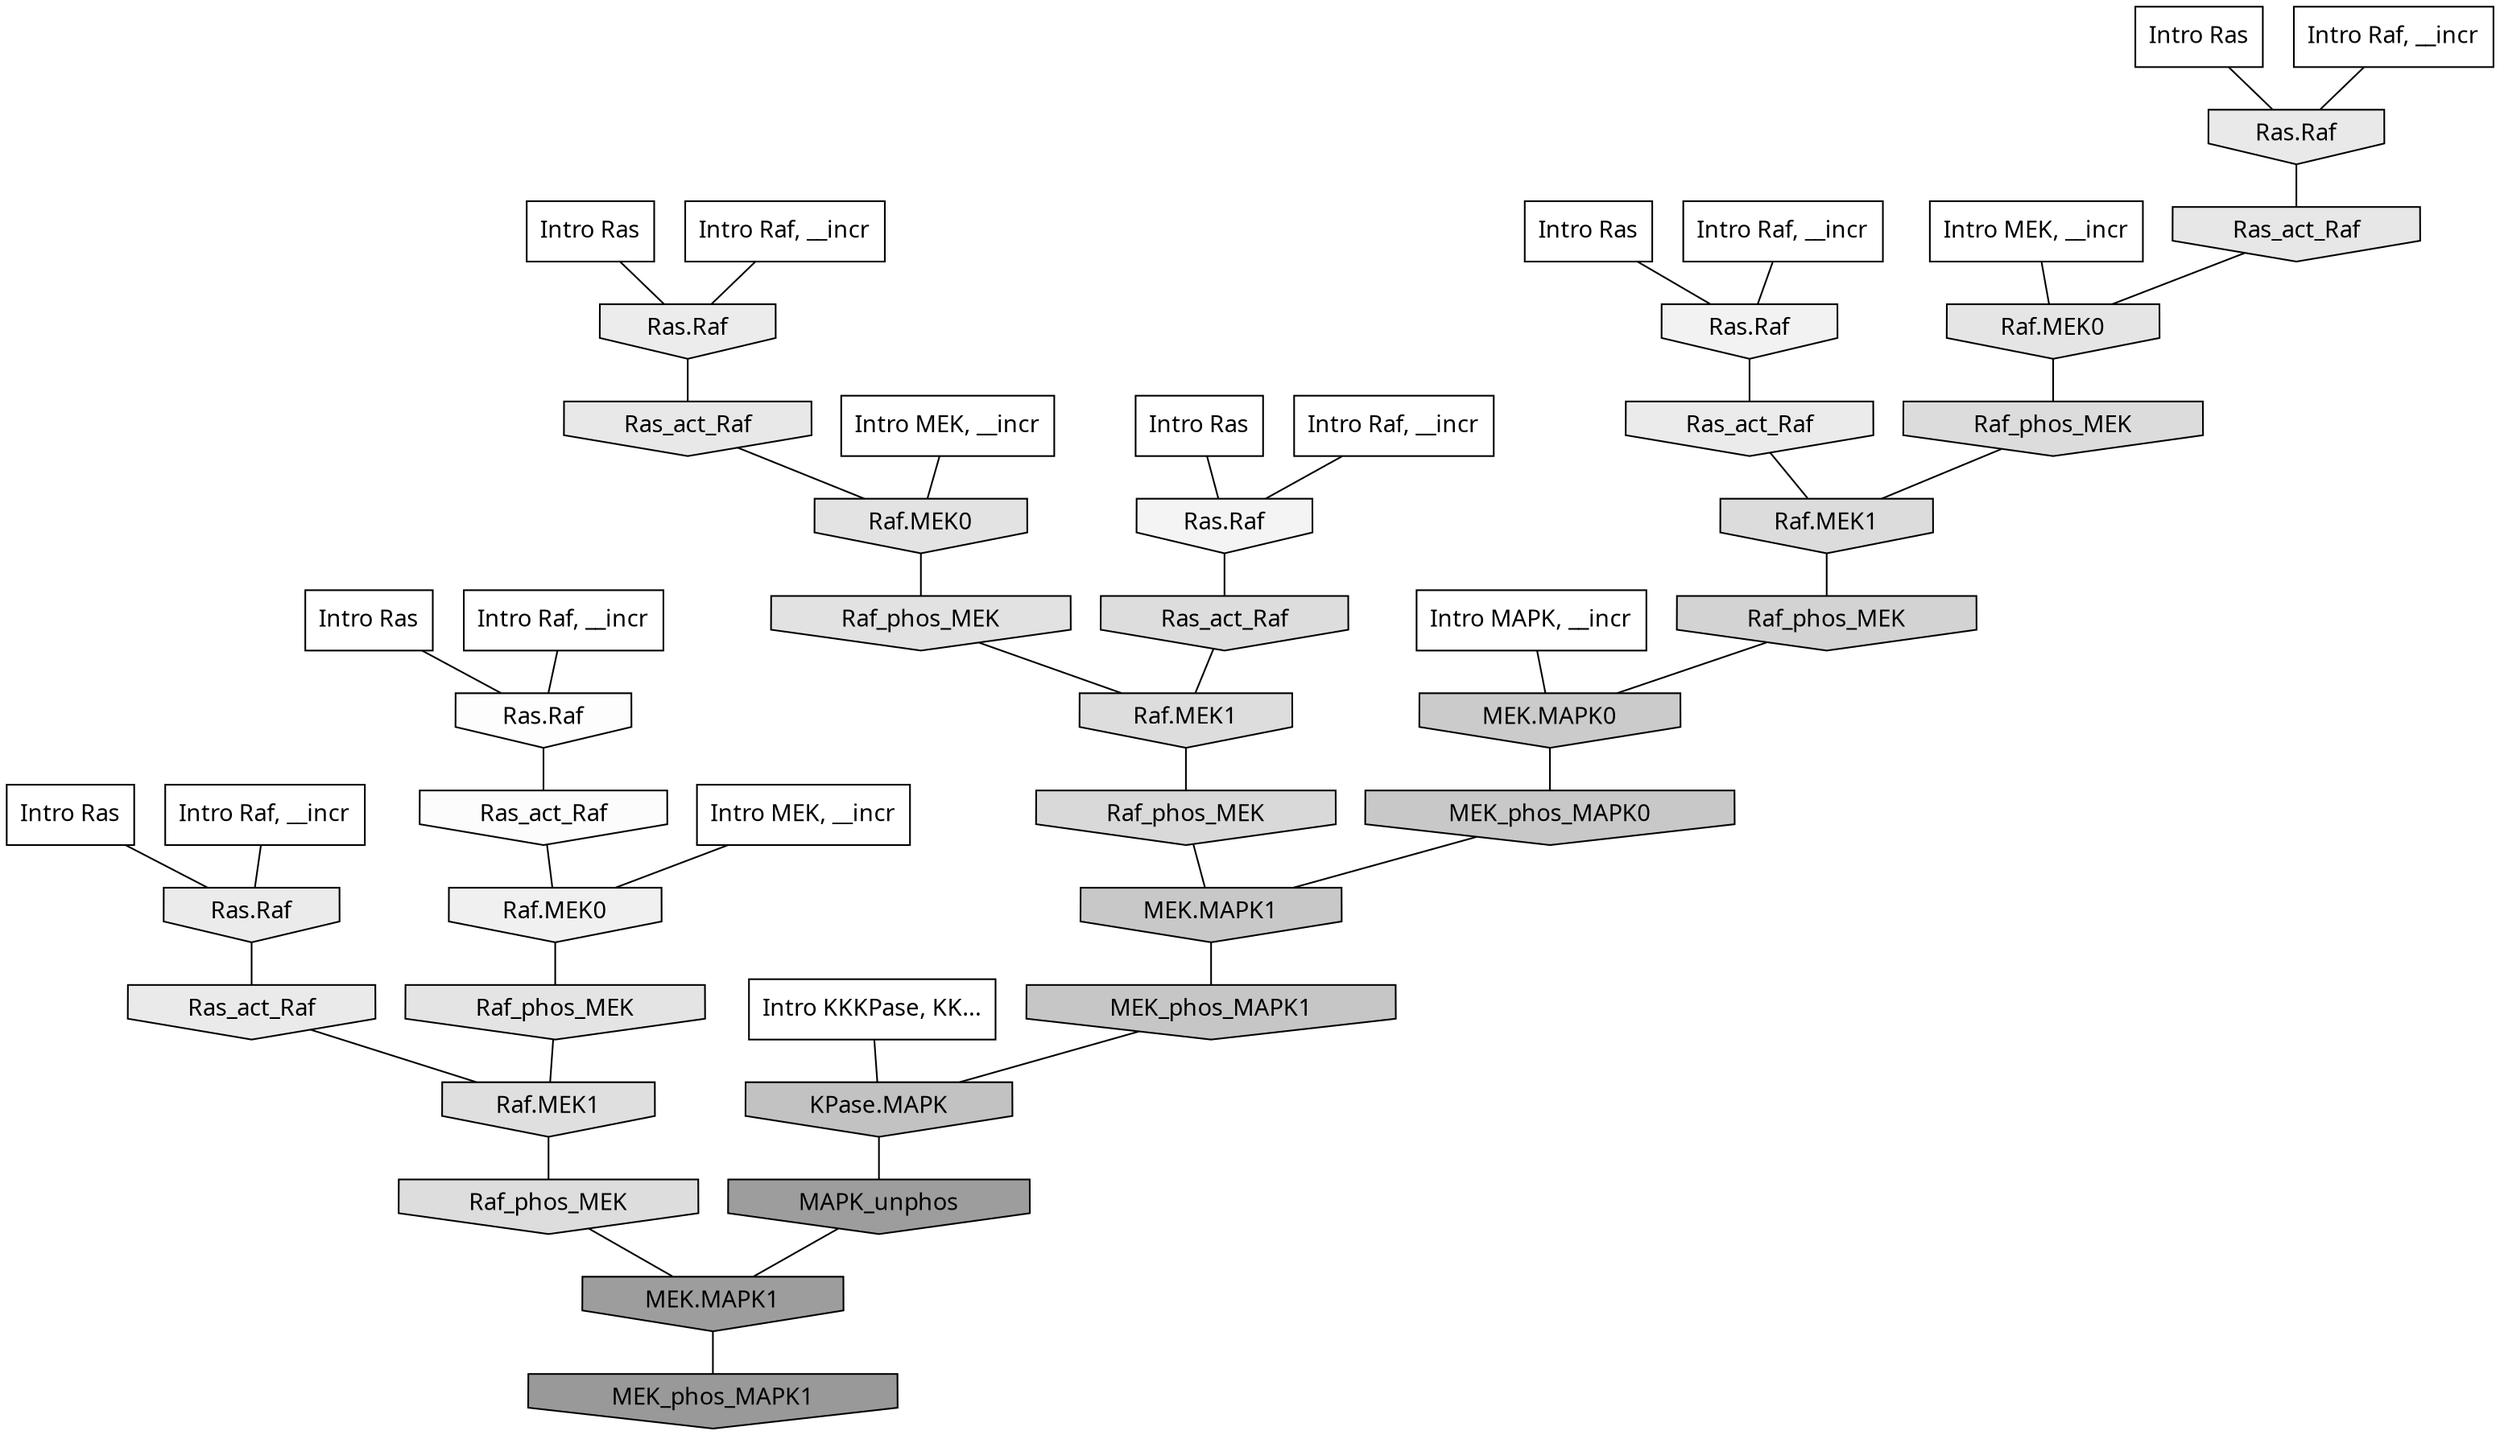 digraph G{
  rankdir="TB";
  ranksep=0.30;
  node [fontname="CMU Serif"];
  edge [fontname="CMU Serif"];
  
  3 [label="Intro Ras", shape=rectangle, style=filled, fillcolor="0.000 0.000 1.000"]
  
  21 [label="Intro Ras", shape=rectangle, style=filled, fillcolor="0.000 0.000 1.000"]
  
  27 [label="Intro Ras", shape=rectangle, style=filled, fillcolor="0.000 0.000 1.000"]
  
  33 [label="Intro Ras", shape=rectangle, style=filled, fillcolor="0.000 0.000 1.000"]
  
  36 [label="Intro Ras", shape=rectangle, style=filled, fillcolor="0.000 0.000 1.000"]
  
  75 [label="Intro Ras", shape=rectangle, style=filled, fillcolor="0.000 0.000 1.000"]
  
  310 [label="Intro Raf, __incr", shape=rectangle, style=filled, fillcolor="0.000 0.000 1.000"]
  
  364 [label="Intro Raf, __incr", shape=rectangle, style=filled, fillcolor="0.000 0.000 1.000"]
  
  591 [label="Intro Raf, __incr", shape=rectangle, style=filled, fillcolor="0.000 0.000 1.000"]
  
  750 [label="Intro Raf, __incr", shape=rectangle, style=filled, fillcolor="0.000 0.000 1.000"]
  
  983 [label="Intro Raf, __incr", shape=rectangle, style=filled, fillcolor="0.000 0.000 1.000"]
  
  1009 [label="Intro Raf, __incr", shape=rectangle, style=filled, fillcolor="0.000 0.000 1.000"]
  
  1127 [label="Intro MEK, __incr", shape=rectangle, style=filled, fillcolor="0.000 0.000 1.000"]
  
  1499 [label="Intro MEK, __incr", shape=rectangle, style=filled, fillcolor="0.000 0.000 1.000"]
  
  2036 [label="Intro MEK, __incr", shape=rectangle, style=filled, fillcolor="0.000 0.000 1.000"]
  
  2452 [label="Intro MAPK, __incr", shape=rectangle, style=filled, fillcolor="0.000 0.000 1.000"]
  
  3173 [label="Intro KKKPase, KK...", shape=rectangle, style=filled, fillcolor="0.000 0.000 1.000"]
  
  3426 [label="Ras.Raf", shape=invhouse, style=filled, fillcolor="0.000 0.000 0.989"]
  
  3447 [label="Ras_act_Raf", shape=invhouse, style=filled, fillcolor="0.000 0.000 0.988"]
  
  4112 [label="Ras.Raf", shape=invhouse, style=filled, fillcolor="0.000 0.000 0.956"]
  
  4353 [label="Ras.Raf", shape=invhouse, style=filled, fillcolor="0.000 0.000 0.946"]
  
  4525 [label="Raf.MEK0", shape=invhouse, style=filled, fillcolor="0.000 0.000 0.940"]
  
  5023 [label="Ras.Raf", shape=invhouse, style=filled, fillcolor="0.000 0.000 0.924"]
  
  5111 [label="Ras.Raf", shape=invhouse, style=filled, fillcolor="0.000 0.000 0.921"]
  
  5147 [label="Ras_act_Raf", shape=invhouse, style=filled, fillcolor="0.000 0.000 0.919"]
  
  5278 [label="Ras_act_Raf", shape=invhouse, style=filled, fillcolor="0.000 0.000 0.916"]
  
  5397 [label="Ras.Raf", shape=invhouse, style=filled, fillcolor="0.000 0.000 0.913"]
  
  5531 [label="Ras_act_Raf", shape=invhouse, style=filled, fillcolor="0.000 0.000 0.908"]
  
  5623 [label="Ras_act_Raf", shape=invhouse, style=filled, fillcolor="0.000 0.000 0.905"]
  
  5863 [label="Raf.MEK0", shape=invhouse, style=filled, fillcolor="0.000 0.000 0.898"]
  
  6122 [label="Raf_phos_MEK", shape=invhouse, style=filled, fillcolor="0.000 0.000 0.891"]
  
  6214 [label="Raf.MEK0", shape=invhouse, style=filled, fillcolor="0.000 0.000 0.889"]
  
  6392 [label="Raf_phos_MEK", shape=invhouse, style=filled, fillcolor="0.000 0.000 0.884"]
  
  6974 [label="Raf.MEK1", shape=invhouse, style=filled, fillcolor="0.000 0.000 0.873"]
  
  7346 [label="Raf_phos_MEK", shape=invhouse, style=filled, fillcolor="0.000 0.000 0.866"]
  
  7442 [label="Ras_act_Raf", shape=invhouse, style=filled, fillcolor="0.000 0.000 0.864"]
  
  7444 [label="Raf.MEK1", shape=invhouse, style=filled, fillcolor="0.000 0.000 0.864"]
  
  7612 [label="Raf_phos_MEK", shape=invhouse, style=filled, fillcolor="0.000 0.000 0.862"]
  
  7709 [label="Raf.MEK1", shape=invhouse, style=filled, fillcolor="0.000 0.000 0.860"]
  
  8385 [label="Raf_phos_MEK", shape=invhouse, style=filled, fillcolor="0.000 0.000 0.849"]
  
  9920 [label="Raf_phos_MEK", shape=invhouse, style=filled, fillcolor="0.000 0.000 0.828"]
  
  13399 [label="MEK.MAPK0", shape=invhouse, style=filled, fillcolor="0.000 0.000 0.793"]
  
  14886 [label="MEK_phos_MAPK0", shape=invhouse, style=filled, fillcolor="0.000 0.000 0.783"]
  
  14940 [label="MEK.MAPK1", shape=invhouse, style=filled, fillcolor="0.000 0.000 0.782"]
  
  15773 [label="MEK_phos_MAPK1", shape=invhouse, style=filled, fillcolor="0.000 0.000 0.774"]
  
  16775 [label="KPase.MAPK", shape=invhouse, style=filled, fillcolor="0.000 0.000 0.761"]
  
  22090 [label="MAPK_unphos", shape=invhouse, style=filled, fillcolor="0.000 0.000 0.617"]
  
  22092 [label="MEK.MAPK1", shape=invhouse, style=filled, fillcolor="0.000 0.000 0.617"]
  
  22569 [label="MEK_phos_MAPK1", shape=invhouse, style=filled, fillcolor="0.000 0.000 0.600"]
  
  
  22092 -> 22569 [dir=none, color="0.000 0.000 0.000"] 
  22090 -> 22092 [dir=none, color="0.000 0.000 0.000"] 
  16775 -> 22090 [dir=none, color="0.000 0.000 0.000"] 
  15773 -> 16775 [dir=none, color="0.000 0.000 0.000"] 
  14940 -> 15773 [dir=none, color="0.000 0.000 0.000"] 
  14886 -> 14940 [dir=none, color="0.000 0.000 0.000"] 
  13399 -> 14886 [dir=none, color="0.000 0.000 0.000"] 
  9920 -> 13399 [dir=none, color="0.000 0.000 0.000"] 
  8385 -> 14940 [dir=none, color="0.000 0.000 0.000"] 
  7709 -> 9920 [dir=none, color="0.000 0.000 0.000"] 
  7612 -> 7709 [dir=none, color="0.000 0.000 0.000"] 
  7444 -> 8385 [dir=none, color="0.000 0.000 0.000"] 
  7442 -> 7444 [dir=none, color="0.000 0.000 0.000"] 
  7346 -> 22092 [dir=none, color="0.000 0.000 0.000"] 
  6974 -> 7346 [dir=none, color="0.000 0.000 0.000"] 
  6392 -> 7444 [dir=none, color="0.000 0.000 0.000"] 
  6214 -> 6392 [dir=none, color="0.000 0.000 0.000"] 
  6122 -> 6974 [dir=none, color="0.000 0.000 0.000"] 
  5863 -> 7612 [dir=none, color="0.000 0.000 0.000"] 
  5623 -> 5863 [dir=none, color="0.000 0.000 0.000"] 
  5531 -> 6214 [dir=none, color="0.000 0.000 0.000"] 
  5397 -> 5623 [dir=none, color="0.000 0.000 0.000"] 
  5278 -> 6974 [dir=none, color="0.000 0.000 0.000"] 
  5147 -> 7709 [dir=none, color="0.000 0.000 0.000"] 
  5111 -> 5278 [dir=none, color="0.000 0.000 0.000"] 
  5023 -> 5531 [dir=none, color="0.000 0.000 0.000"] 
  4525 -> 6122 [dir=none, color="0.000 0.000 0.000"] 
  4353 -> 5147 [dir=none, color="0.000 0.000 0.000"] 
  4112 -> 7442 [dir=none, color="0.000 0.000 0.000"] 
  3447 -> 4525 [dir=none, color="0.000 0.000 0.000"] 
  3426 -> 3447 [dir=none, color="0.000 0.000 0.000"] 
  3173 -> 16775 [dir=none, color="0.000 0.000 0.000"] 
  2452 -> 13399 [dir=none, color="0.000 0.000 0.000"] 
  2036 -> 6214 [dir=none, color="0.000 0.000 0.000"] 
  1499 -> 4525 [dir=none, color="0.000 0.000 0.000"] 
  1127 -> 5863 [dir=none, color="0.000 0.000 0.000"] 
  1009 -> 4112 [dir=none, color="0.000 0.000 0.000"] 
  983 -> 3426 [dir=none, color="0.000 0.000 0.000"] 
  750 -> 5111 [dir=none, color="0.000 0.000 0.000"] 
  591 -> 5397 [dir=none, color="0.000 0.000 0.000"] 
  364 -> 5023 [dir=none, color="0.000 0.000 0.000"] 
  310 -> 4353 [dir=none, color="0.000 0.000 0.000"] 
  75 -> 4112 [dir=none, color="0.000 0.000 0.000"] 
  36 -> 4353 [dir=none, color="0.000 0.000 0.000"] 
  33 -> 3426 [dir=none, color="0.000 0.000 0.000"] 
  27 -> 5111 [dir=none, color="0.000 0.000 0.000"] 
  21 -> 5397 [dir=none, color="0.000 0.000 0.000"] 
  3 -> 5023 [dir=none, color="0.000 0.000 0.000"] 
  
  }
